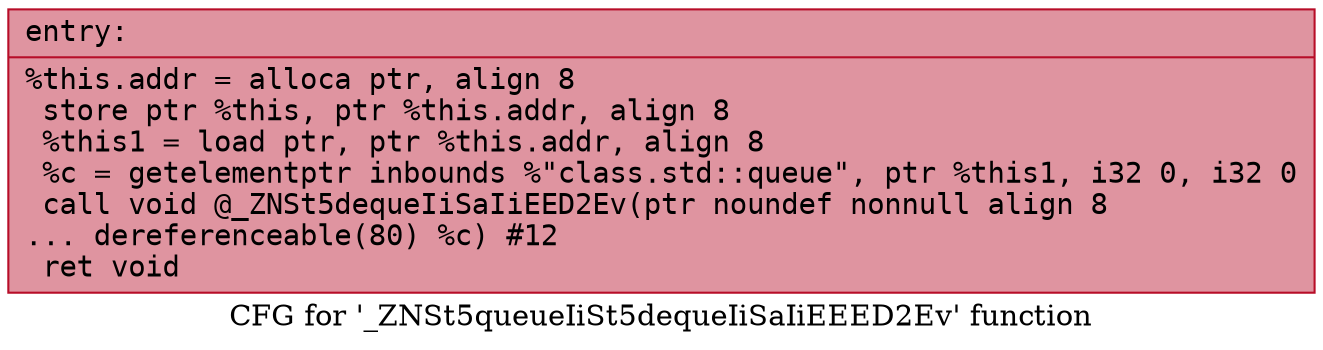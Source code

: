 digraph "CFG for '_ZNSt5queueIiSt5dequeIiSaIiEEED2Ev' function" {
	label="CFG for '_ZNSt5queueIiSt5dequeIiSaIiEEED2Ev' function";

	Node0x560dca0bf680 [shape=record,color="#b70d28ff", style=filled, fillcolor="#b70d2870" fontname="Courier",label="{entry:\l|  %this.addr = alloca ptr, align 8\l  store ptr %this, ptr %this.addr, align 8\l  %this1 = load ptr, ptr %this.addr, align 8\l  %c = getelementptr inbounds %\"class.std::queue\", ptr %this1, i32 0, i32 0\l  call void @_ZNSt5dequeIiSaIiEED2Ev(ptr noundef nonnull align 8\l... dereferenceable(80) %c) #12\l  ret void\l}"];
}
